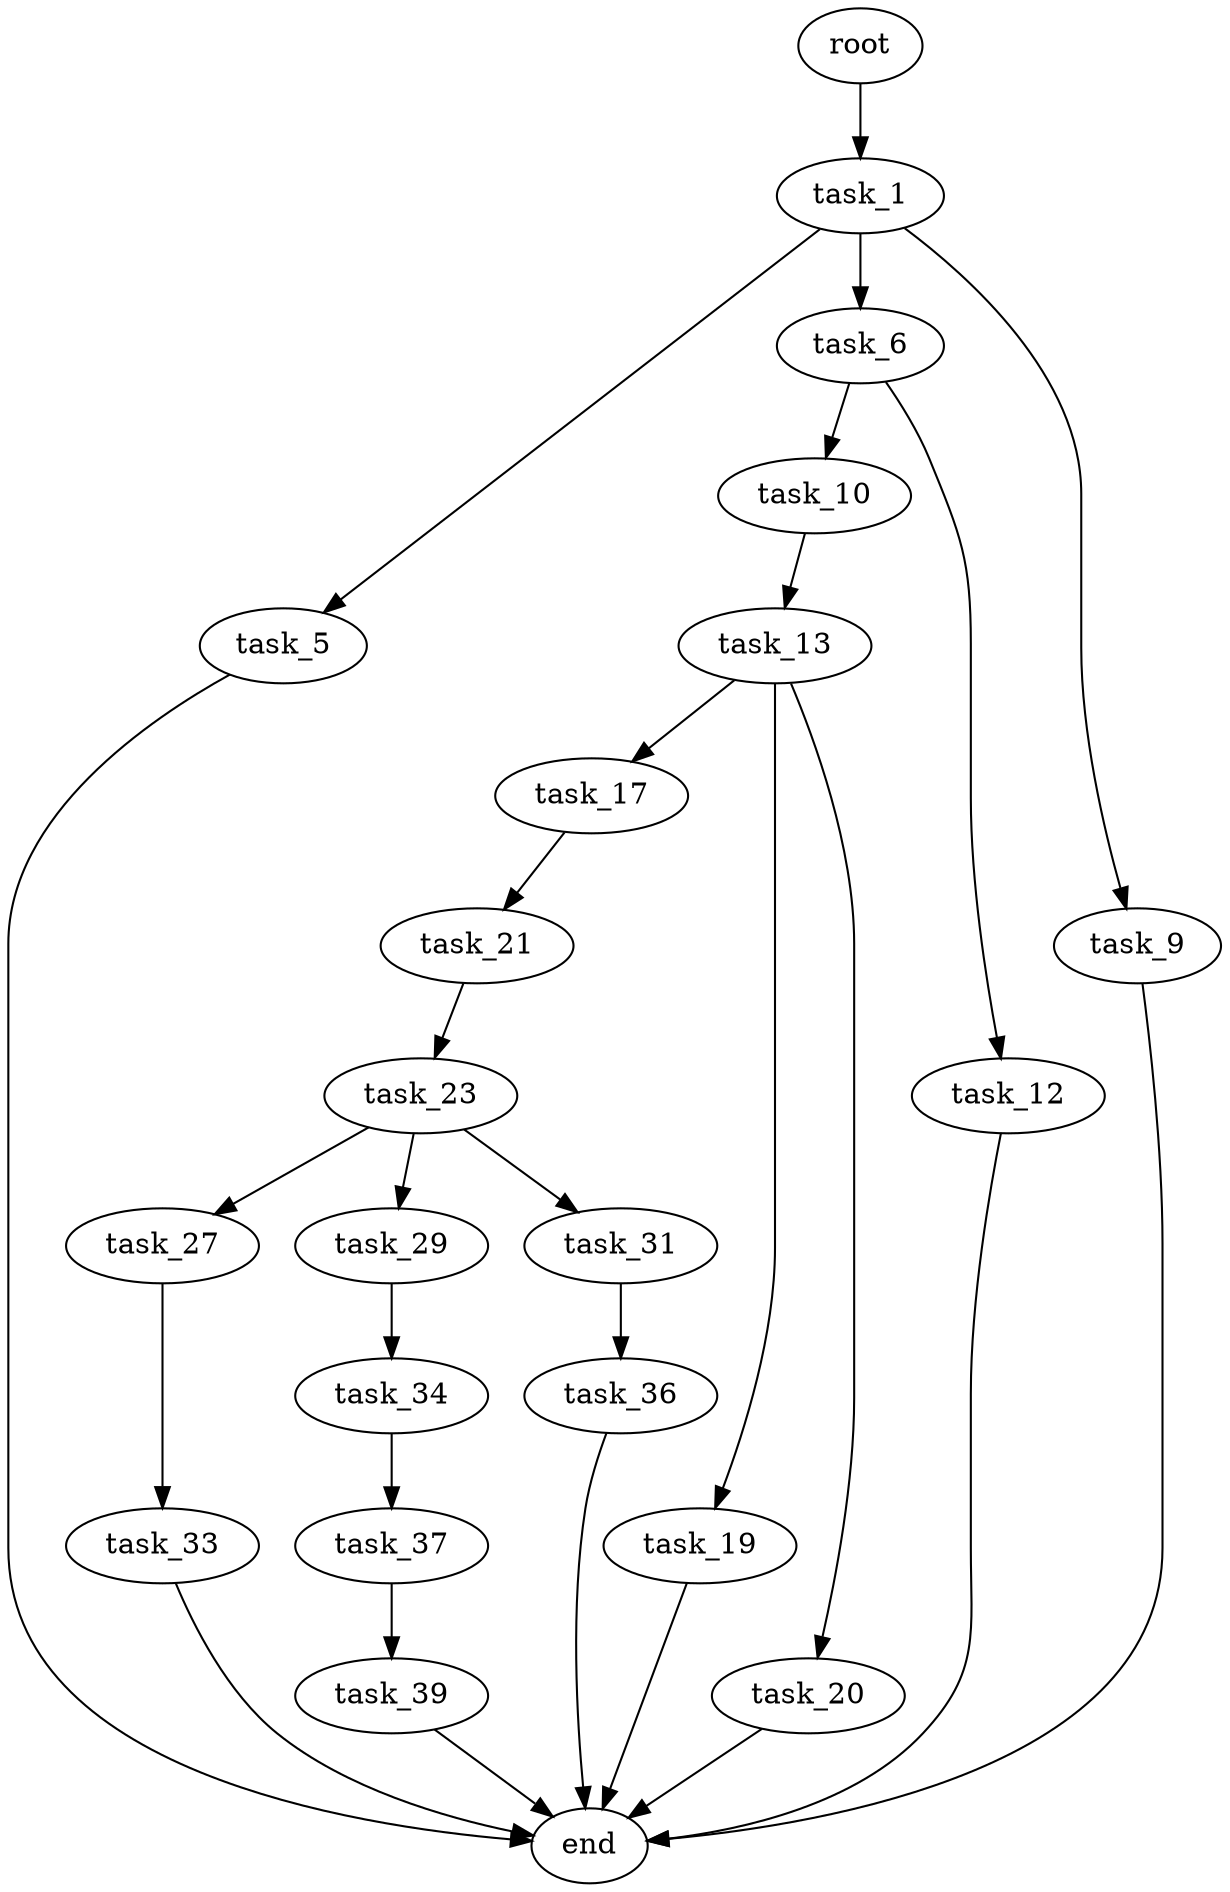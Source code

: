 digraph G {
  root [size="0.000000"];
  task_1 [size="81430243540.000000"];
  task_5 [size="2009756686.000000"];
  task_6 [size="15601742800.000000"];
  task_9 [size="782757789696.000000"];
  task_10 [size="542169504846.000000"];
  task_12 [size="368293445632.000000"];
  task_13 [size="7596505449.000000"];
  task_17 [size="28991029248.000000"];
  task_19 [size="1279876824.000000"];
  task_20 [size="28991029248.000000"];
  task_21 [size="782757789696.000000"];
  task_23 [size="13325959779.000000"];
  task_27 [size="8999847512.000000"];
  task_29 [size="26046627391.000000"];
  task_31 [size="11364836544.000000"];
  task_33 [size="42123451115.000000"];
  task_34 [size="62337576188.000000"];
  task_36 [size="296705400284.000000"];
  task_37 [size="166020092436.000000"];
  task_39 [size="88506606895.000000"];
  end [size="0.000000"];

  root -> task_1 [size="1.000000"];
  task_1 -> task_5 [size="134217728.000000"];
  task_1 -> task_6 [size="134217728.000000"];
  task_1 -> task_9 [size="134217728.000000"];
  task_5 -> end [size="1.000000"];
  task_6 -> task_10 [size="301989888.000000"];
  task_6 -> task_12 [size="301989888.000000"];
  task_9 -> end [size="1.000000"];
  task_10 -> task_13 [size="679477248.000000"];
  task_12 -> end [size="1.000000"];
  task_13 -> task_17 [size="411041792.000000"];
  task_13 -> task_19 [size="411041792.000000"];
  task_13 -> task_20 [size="411041792.000000"];
  task_17 -> task_21 [size="75497472.000000"];
  task_19 -> end [size="1.000000"];
  task_20 -> end [size="1.000000"];
  task_21 -> task_23 [size="679477248.000000"];
  task_23 -> task_27 [size="209715200.000000"];
  task_23 -> task_29 [size="209715200.000000"];
  task_23 -> task_31 [size="209715200.000000"];
  task_27 -> task_33 [size="679477248.000000"];
  task_29 -> task_34 [size="679477248.000000"];
  task_31 -> task_36 [size="209715200.000000"];
  task_33 -> end [size="1.000000"];
  task_34 -> task_37 [size="75497472.000000"];
  task_36 -> end [size="1.000000"];
  task_37 -> task_39 [size="301989888.000000"];
  task_39 -> end [size="1.000000"];
}

